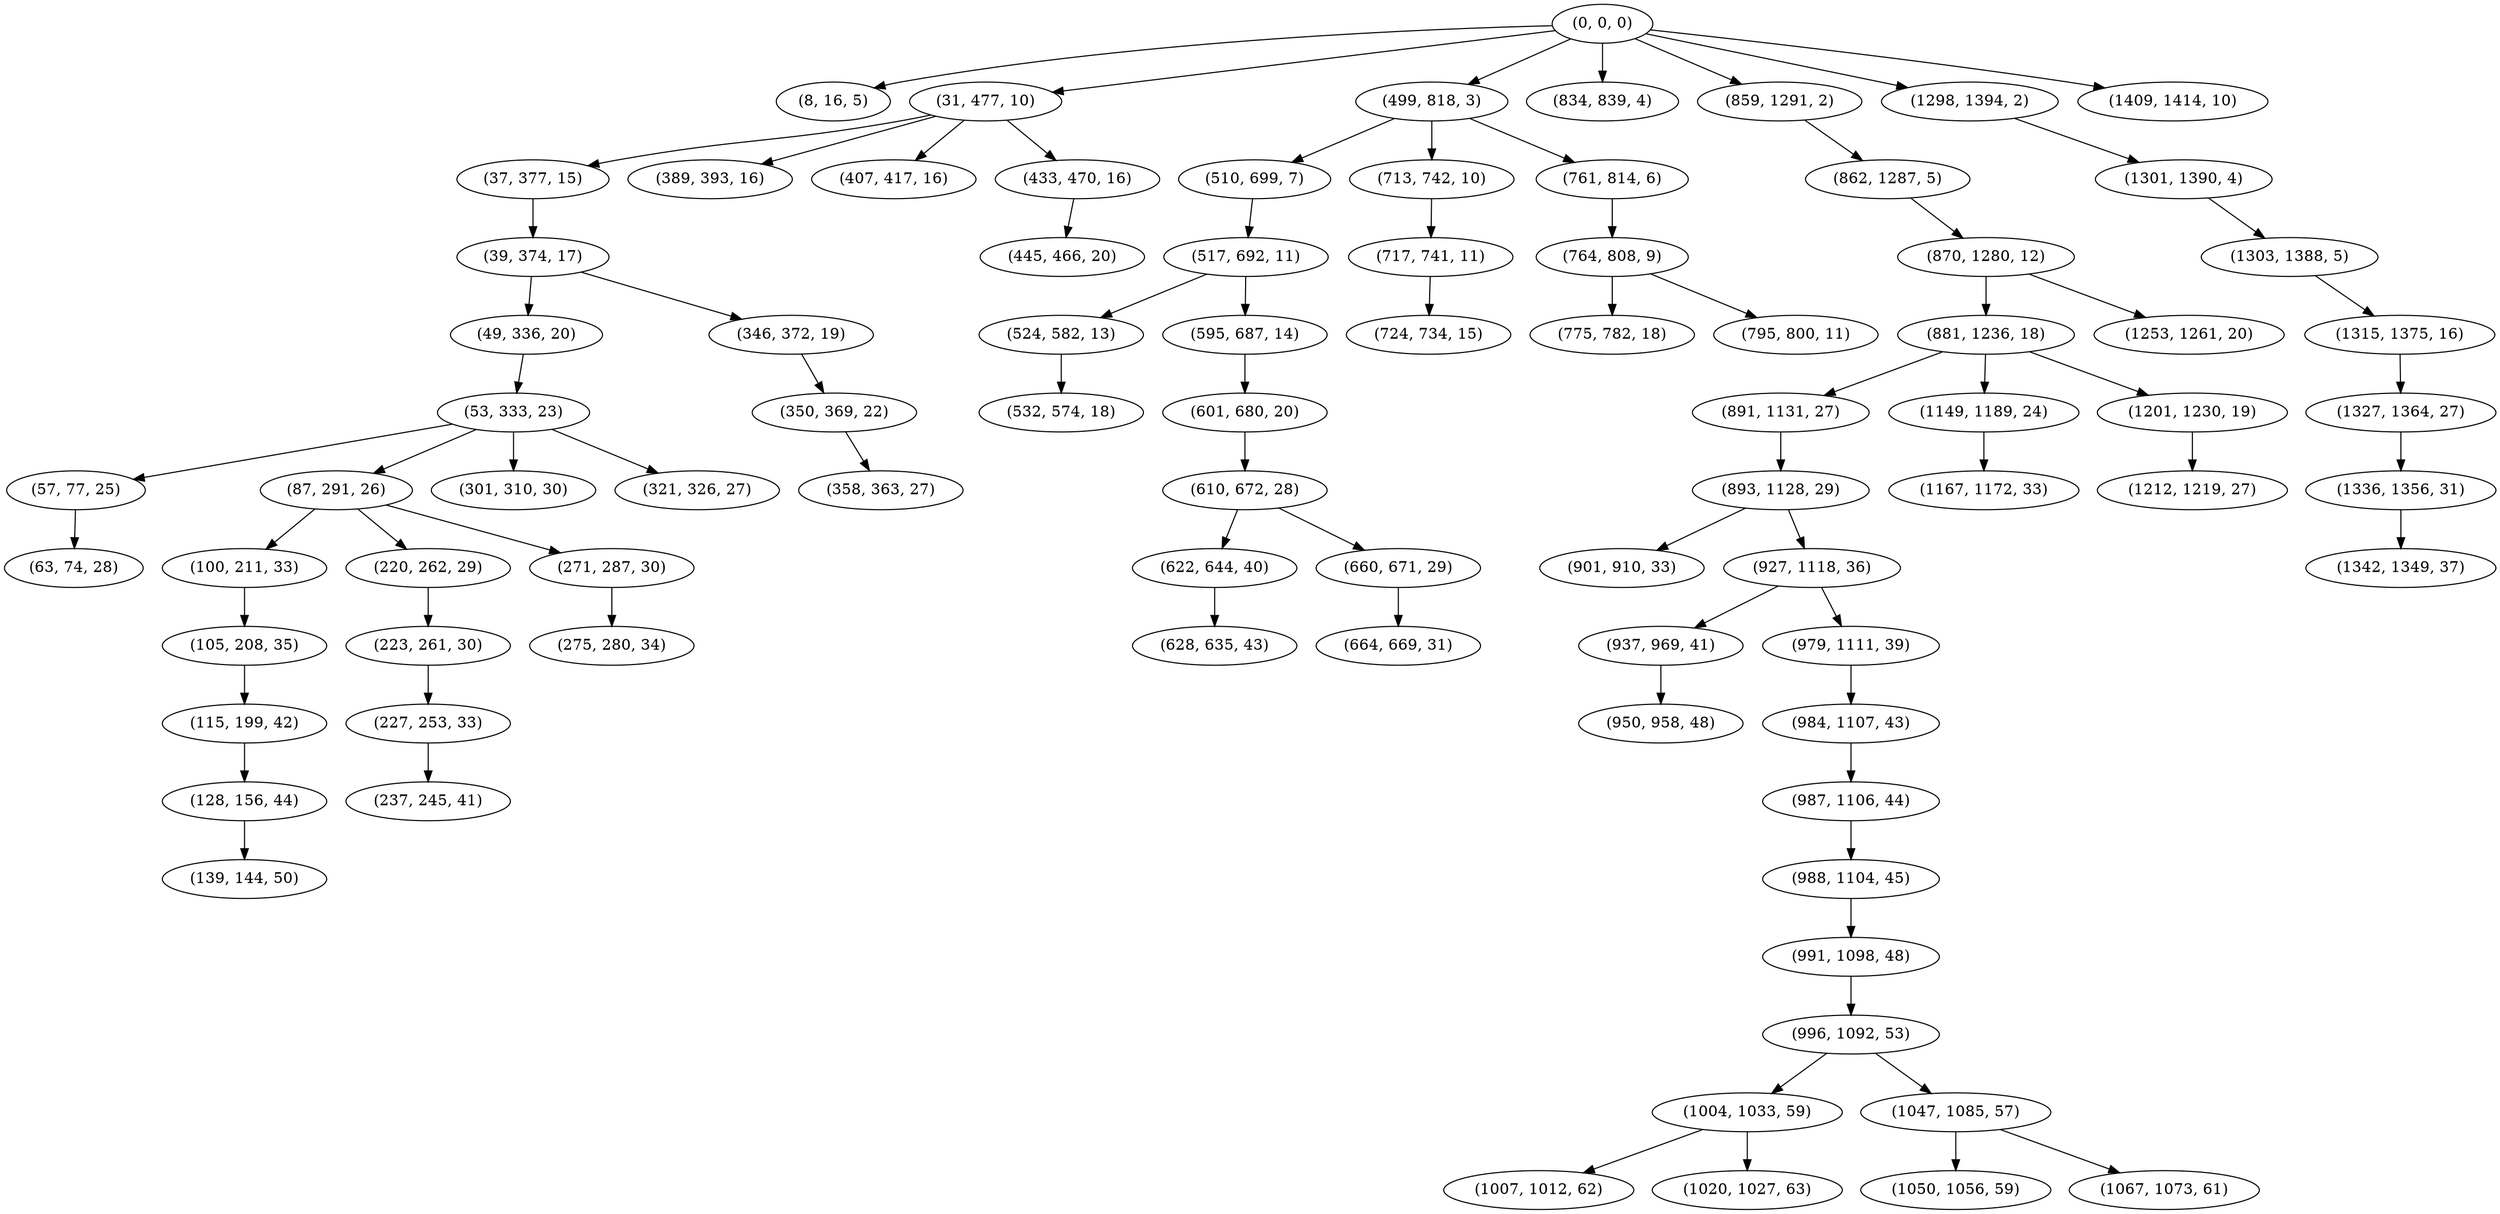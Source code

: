 digraph tree {
    "(0, 0, 0)";
    "(8, 16, 5)";
    "(31, 477, 10)";
    "(37, 377, 15)";
    "(39, 374, 17)";
    "(49, 336, 20)";
    "(53, 333, 23)";
    "(57, 77, 25)";
    "(63, 74, 28)";
    "(87, 291, 26)";
    "(100, 211, 33)";
    "(105, 208, 35)";
    "(115, 199, 42)";
    "(128, 156, 44)";
    "(139, 144, 50)";
    "(220, 262, 29)";
    "(223, 261, 30)";
    "(227, 253, 33)";
    "(237, 245, 41)";
    "(271, 287, 30)";
    "(275, 280, 34)";
    "(301, 310, 30)";
    "(321, 326, 27)";
    "(346, 372, 19)";
    "(350, 369, 22)";
    "(358, 363, 27)";
    "(389, 393, 16)";
    "(407, 417, 16)";
    "(433, 470, 16)";
    "(445, 466, 20)";
    "(499, 818, 3)";
    "(510, 699, 7)";
    "(517, 692, 11)";
    "(524, 582, 13)";
    "(532, 574, 18)";
    "(595, 687, 14)";
    "(601, 680, 20)";
    "(610, 672, 28)";
    "(622, 644, 40)";
    "(628, 635, 43)";
    "(660, 671, 29)";
    "(664, 669, 31)";
    "(713, 742, 10)";
    "(717, 741, 11)";
    "(724, 734, 15)";
    "(761, 814, 6)";
    "(764, 808, 9)";
    "(775, 782, 18)";
    "(795, 800, 11)";
    "(834, 839, 4)";
    "(859, 1291, 2)";
    "(862, 1287, 5)";
    "(870, 1280, 12)";
    "(881, 1236, 18)";
    "(891, 1131, 27)";
    "(893, 1128, 29)";
    "(901, 910, 33)";
    "(927, 1118, 36)";
    "(937, 969, 41)";
    "(950, 958, 48)";
    "(979, 1111, 39)";
    "(984, 1107, 43)";
    "(987, 1106, 44)";
    "(988, 1104, 45)";
    "(991, 1098, 48)";
    "(996, 1092, 53)";
    "(1004, 1033, 59)";
    "(1007, 1012, 62)";
    "(1020, 1027, 63)";
    "(1047, 1085, 57)";
    "(1050, 1056, 59)";
    "(1067, 1073, 61)";
    "(1149, 1189, 24)";
    "(1167, 1172, 33)";
    "(1201, 1230, 19)";
    "(1212, 1219, 27)";
    "(1253, 1261, 20)";
    "(1298, 1394, 2)";
    "(1301, 1390, 4)";
    "(1303, 1388, 5)";
    "(1315, 1375, 16)";
    "(1327, 1364, 27)";
    "(1336, 1356, 31)";
    "(1342, 1349, 37)";
    "(1409, 1414, 10)";
    "(0, 0, 0)" -> "(8, 16, 5)";
    "(0, 0, 0)" -> "(31, 477, 10)";
    "(0, 0, 0)" -> "(499, 818, 3)";
    "(0, 0, 0)" -> "(834, 839, 4)";
    "(0, 0, 0)" -> "(859, 1291, 2)";
    "(0, 0, 0)" -> "(1298, 1394, 2)";
    "(0, 0, 0)" -> "(1409, 1414, 10)";
    "(31, 477, 10)" -> "(37, 377, 15)";
    "(31, 477, 10)" -> "(389, 393, 16)";
    "(31, 477, 10)" -> "(407, 417, 16)";
    "(31, 477, 10)" -> "(433, 470, 16)";
    "(37, 377, 15)" -> "(39, 374, 17)";
    "(39, 374, 17)" -> "(49, 336, 20)";
    "(39, 374, 17)" -> "(346, 372, 19)";
    "(49, 336, 20)" -> "(53, 333, 23)";
    "(53, 333, 23)" -> "(57, 77, 25)";
    "(53, 333, 23)" -> "(87, 291, 26)";
    "(53, 333, 23)" -> "(301, 310, 30)";
    "(53, 333, 23)" -> "(321, 326, 27)";
    "(57, 77, 25)" -> "(63, 74, 28)";
    "(87, 291, 26)" -> "(100, 211, 33)";
    "(87, 291, 26)" -> "(220, 262, 29)";
    "(87, 291, 26)" -> "(271, 287, 30)";
    "(100, 211, 33)" -> "(105, 208, 35)";
    "(105, 208, 35)" -> "(115, 199, 42)";
    "(115, 199, 42)" -> "(128, 156, 44)";
    "(128, 156, 44)" -> "(139, 144, 50)";
    "(220, 262, 29)" -> "(223, 261, 30)";
    "(223, 261, 30)" -> "(227, 253, 33)";
    "(227, 253, 33)" -> "(237, 245, 41)";
    "(271, 287, 30)" -> "(275, 280, 34)";
    "(346, 372, 19)" -> "(350, 369, 22)";
    "(350, 369, 22)" -> "(358, 363, 27)";
    "(433, 470, 16)" -> "(445, 466, 20)";
    "(499, 818, 3)" -> "(510, 699, 7)";
    "(499, 818, 3)" -> "(713, 742, 10)";
    "(499, 818, 3)" -> "(761, 814, 6)";
    "(510, 699, 7)" -> "(517, 692, 11)";
    "(517, 692, 11)" -> "(524, 582, 13)";
    "(517, 692, 11)" -> "(595, 687, 14)";
    "(524, 582, 13)" -> "(532, 574, 18)";
    "(595, 687, 14)" -> "(601, 680, 20)";
    "(601, 680, 20)" -> "(610, 672, 28)";
    "(610, 672, 28)" -> "(622, 644, 40)";
    "(610, 672, 28)" -> "(660, 671, 29)";
    "(622, 644, 40)" -> "(628, 635, 43)";
    "(660, 671, 29)" -> "(664, 669, 31)";
    "(713, 742, 10)" -> "(717, 741, 11)";
    "(717, 741, 11)" -> "(724, 734, 15)";
    "(761, 814, 6)" -> "(764, 808, 9)";
    "(764, 808, 9)" -> "(775, 782, 18)";
    "(764, 808, 9)" -> "(795, 800, 11)";
    "(859, 1291, 2)" -> "(862, 1287, 5)";
    "(862, 1287, 5)" -> "(870, 1280, 12)";
    "(870, 1280, 12)" -> "(881, 1236, 18)";
    "(870, 1280, 12)" -> "(1253, 1261, 20)";
    "(881, 1236, 18)" -> "(891, 1131, 27)";
    "(881, 1236, 18)" -> "(1149, 1189, 24)";
    "(881, 1236, 18)" -> "(1201, 1230, 19)";
    "(891, 1131, 27)" -> "(893, 1128, 29)";
    "(893, 1128, 29)" -> "(901, 910, 33)";
    "(893, 1128, 29)" -> "(927, 1118, 36)";
    "(927, 1118, 36)" -> "(937, 969, 41)";
    "(927, 1118, 36)" -> "(979, 1111, 39)";
    "(937, 969, 41)" -> "(950, 958, 48)";
    "(979, 1111, 39)" -> "(984, 1107, 43)";
    "(984, 1107, 43)" -> "(987, 1106, 44)";
    "(987, 1106, 44)" -> "(988, 1104, 45)";
    "(988, 1104, 45)" -> "(991, 1098, 48)";
    "(991, 1098, 48)" -> "(996, 1092, 53)";
    "(996, 1092, 53)" -> "(1004, 1033, 59)";
    "(996, 1092, 53)" -> "(1047, 1085, 57)";
    "(1004, 1033, 59)" -> "(1007, 1012, 62)";
    "(1004, 1033, 59)" -> "(1020, 1027, 63)";
    "(1047, 1085, 57)" -> "(1050, 1056, 59)";
    "(1047, 1085, 57)" -> "(1067, 1073, 61)";
    "(1149, 1189, 24)" -> "(1167, 1172, 33)";
    "(1201, 1230, 19)" -> "(1212, 1219, 27)";
    "(1298, 1394, 2)" -> "(1301, 1390, 4)";
    "(1301, 1390, 4)" -> "(1303, 1388, 5)";
    "(1303, 1388, 5)" -> "(1315, 1375, 16)";
    "(1315, 1375, 16)" -> "(1327, 1364, 27)";
    "(1327, 1364, 27)" -> "(1336, 1356, 31)";
    "(1336, 1356, 31)" -> "(1342, 1349, 37)";
}
